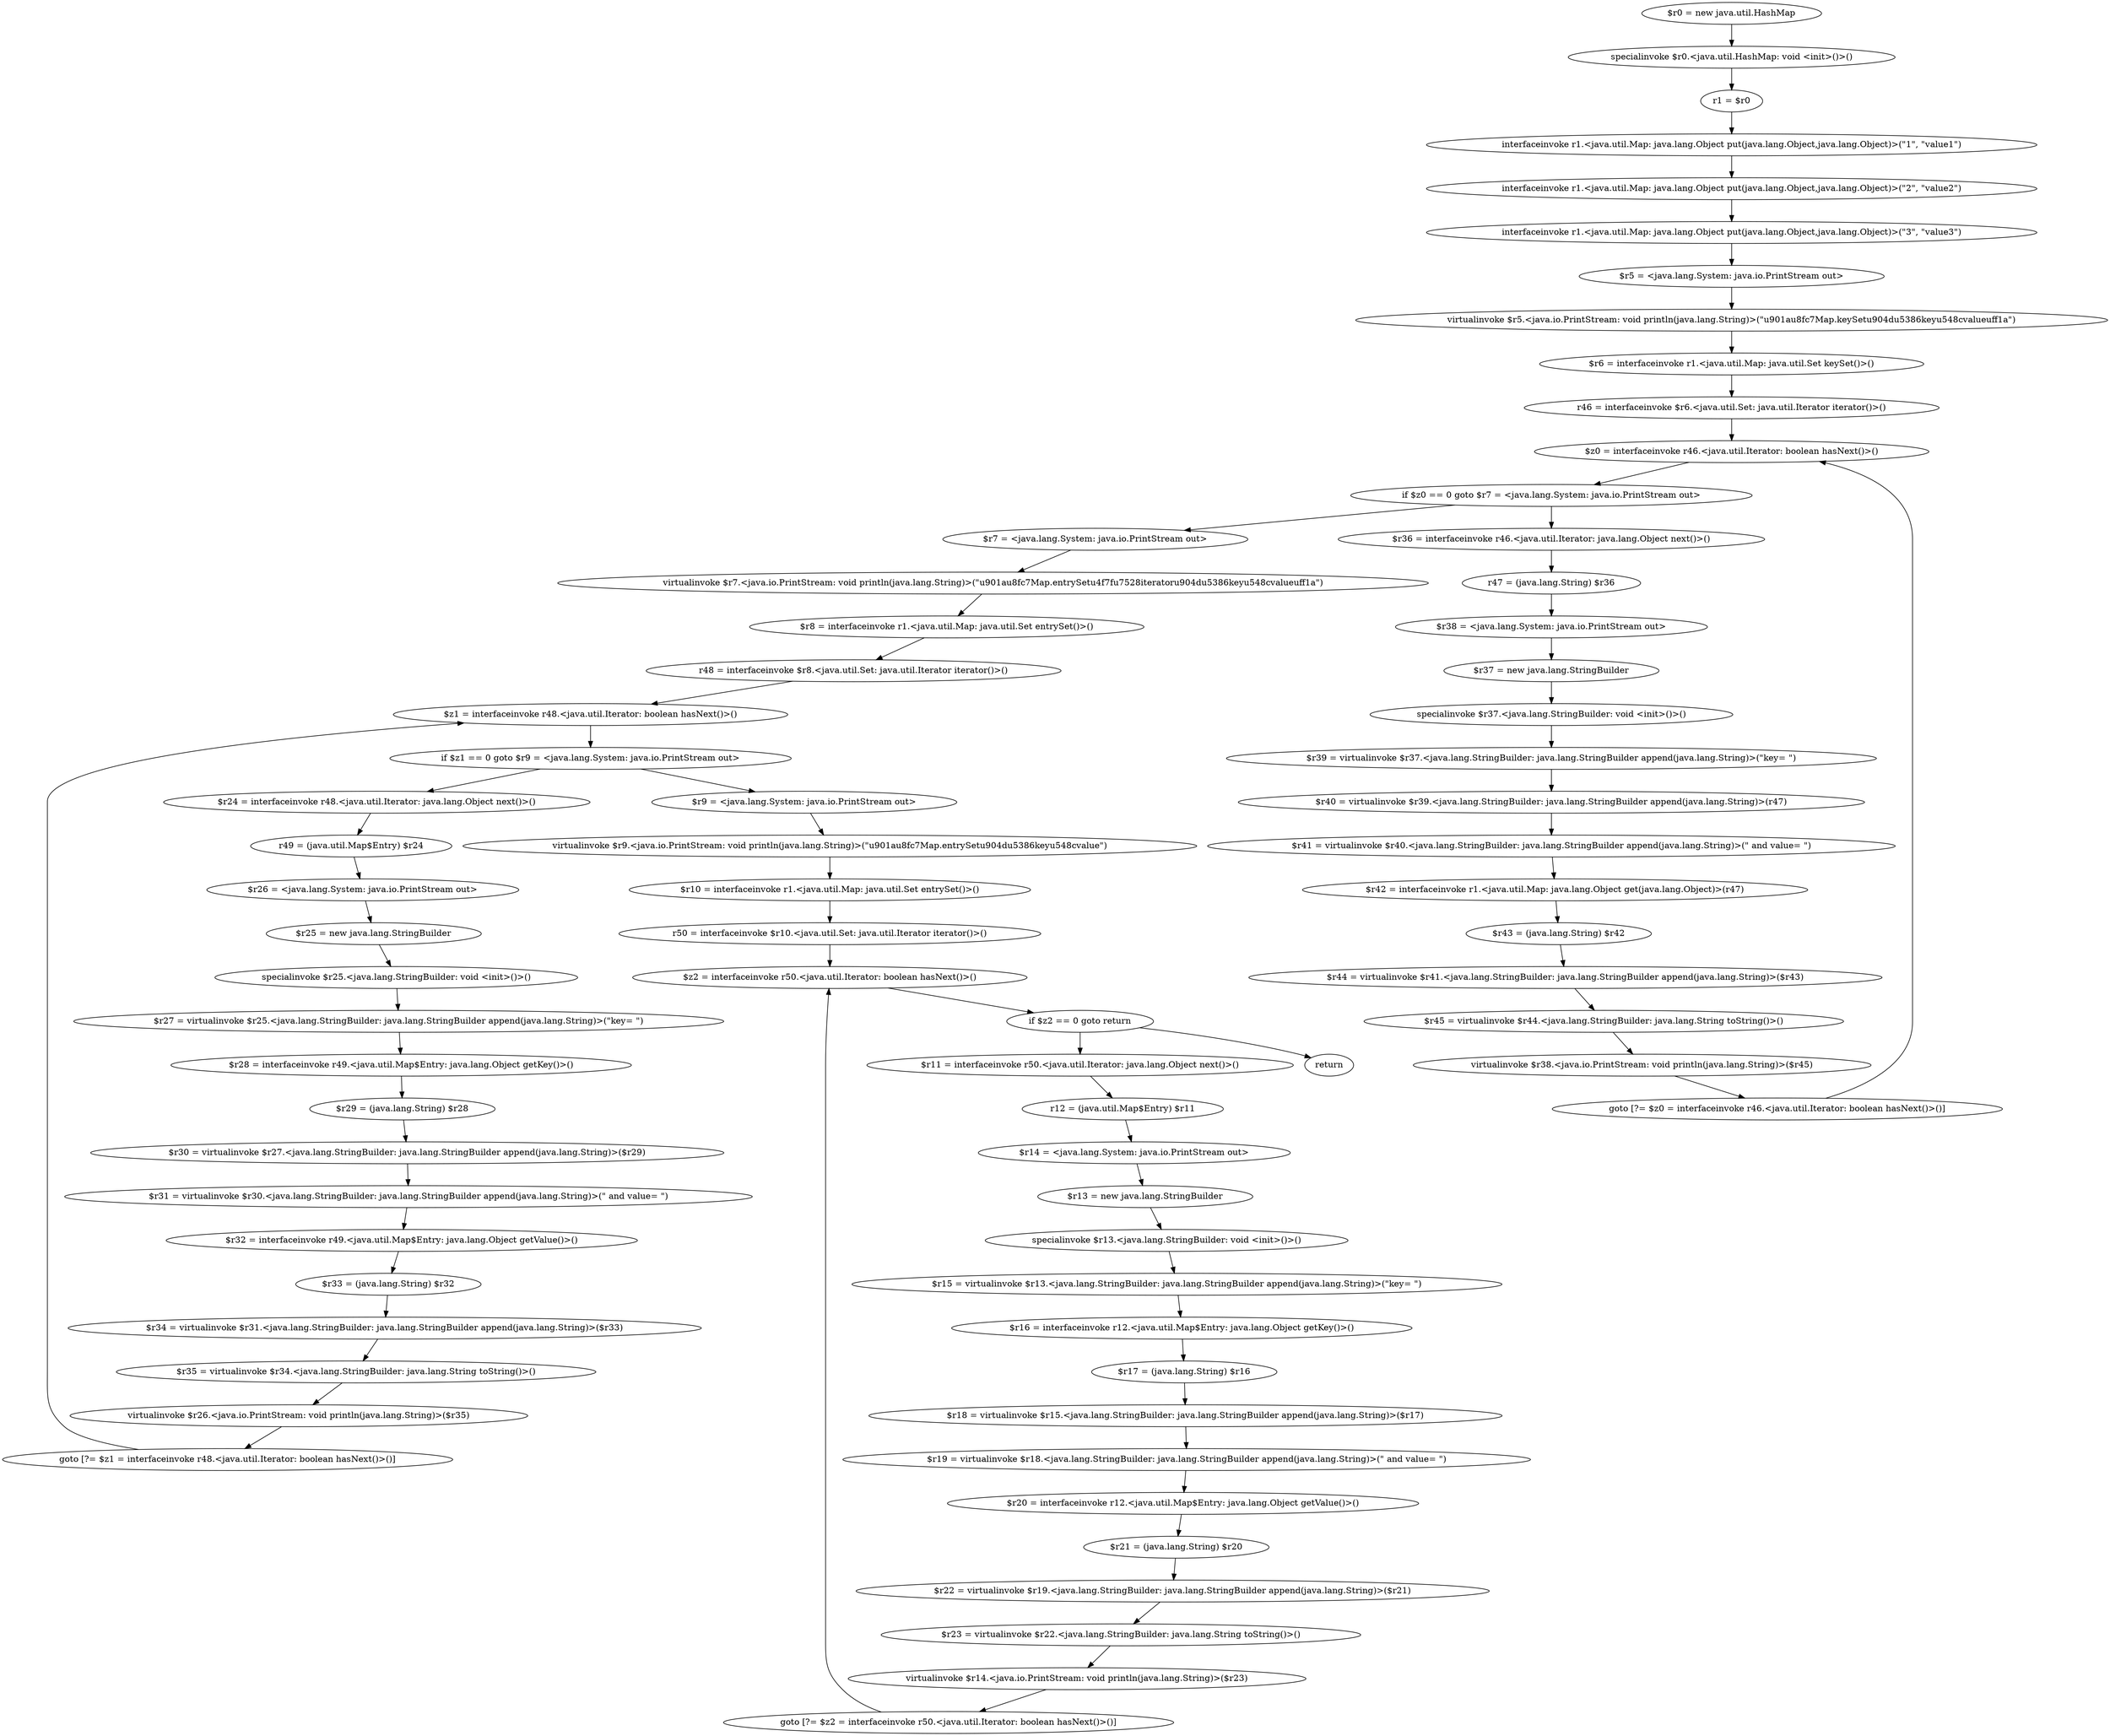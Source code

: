 digraph "unitGraph" {
    "$r0 = new java.util.HashMap"
    "specialinvoke $r0.<java.util.HashMap: void <init>()>()"
    "r1 = $r0"
    "interfaceinvoke r1.<java.util.Map: java.lang.Object put(java.lang.Object,java.lang.Object)>(\"1\", \"value1\")"
    "interfaceinvoke r1.<java.util.Map: java.lang.Object put(java.lang.Object,java.lang.Object)>(\"2\", \"value2\")"
    "interfaceinvoke r1.<java.util.Map: java.lang.Object put(java.lang.Object,java.lang.Object)>(\"3\", \"value3\")"
    "$r5 = <java.lang.System: java.io.PrintStream out>"
    "virtualinvoke $r5.<java.io.PrintStream: void println(java.lang.String)>(\"\u901a\u8fc7Map.keySet\u904d\u5386key\u548cvalue\uff1a\")"
    "$r6 = interfaceinvoke r1.<java.util.Map: java.util.Set keySet()>()"
    "r46 = interfaceinvoke $r6.<java.util.Set: java.util.Iterator iterator()>()"
    "$z0 = interfaceinvoke r46.<java.util.Iterator: boolean hasNext()>()"
    "if $z0 == 0 goto $r7 = <java.lang.System: java.io.PrintStream out>"
    "$r36 = interfaceinvoke r46.<java.util.Iterator: java.lang.Object next()>()"
    "r47 = (java.lang.String) $r36"
    "$r38 = <java.lang.System: java.io.PrintStream out>"
    "$r37 = new java.lang.StringBuilder"
    "specialinvoke $r37.<java.lang.StringBuilder: void <init>()>()"
    "$r39 = virtualinvoke $r37.<java.lang.StringBuilder: java.lang.StringBuilder append(java.lang.String)>(\"key= \")"
    "$r40 = virtualinvoke $r39.<java.lang.StringBuilder: java.lang.StringBuilder append(java.lang.String)>(r47)"
    "$r41 = virtualinvoke $r40.<java.lang.StringBuilder: java.lang.StringBuilder append(java.lang.String)>(\" and value= \")"
    "$r42 = interfaceinvoke r1.<java.util.Map: java.lang.Object get(java.lang.Object)>(r47)"
    "$r43 = (java.lang.String) $r42"
    "$r44 = virtualinvoke $r41.<java.lang.StringBuilder: java.lang.StringBuilder append(java.lang.String)>($r43)"
    "$r45 = virtualinvoke $r44.<java.lang.StringBuilder: java.lang.String toString()>()"
    "virtualinvoke $r38.<java.io.PrintStream: void println(java.lang.String)>($r45)"
    "goto [?= $z0 = interfaceinvoke r46.<java.util.Iterator: boolean hasNext()>()]"
    "$r7 = <java.lang.System: java.io.PrintStream out>"
    "virtualinvoke $r7.<java.io.PrintStream: void println(java.lang.String)>(\"\u901a\u8fc7Map.entrySet\u4f7f\u7528iterator\u904d\u5386key\u548cvalue\uff1a\")"
    "$r8 = interfaceinvoke r1.<java.util.Map: java.util.Set entrySet()>()"
    "r48 = interfaceinvoke $r8.<java.util.Set: java.util.Iterator iterator()>()"
    "$z1 = interfaceinvoke r48.<java.util.Iterator: boolean hasNext()>()"
    "if $z1 == 0 goto $r9 = <java.lang.System: java.io.PrintStream out>"
    "$r24 = interfaceinvoke r48.<java.util.Iterator: java.lang.Object next()>()"
    "r49 = (java.util.Map$Entry) $r24"
    "$r26 = <java.lang.System: java.io.PrintStream out>"
    "$r25 = new java.lang.StringBuilder"
    "specialinvoke $r25.<java.lang.StringBuilder: void <init>()>()"
    "$r27 = virtualinvoke $r25.<java.lang.StringBuilder: java.lang.StringBuilder append(java.lang.String)>(\"key= \")"
    "$r28 = interfaceinvoke r49.<java.util.Map$Entry: java.lang.Object getKey()>()"
    "$r29 = (java.lang.String) $r28"
    "$r30 = virtualinvoke $r27.<java.lang.StringBuilder: java.lang.StringBuilder append(java.lang.String)>($r29)"
    "$r31 = virtualinvoke $r30.<java.lang.StringBuilder: java.lang.StringBuilder append(java.lang.String)>(\" and value= \")"
    "$r32 = interfaceinvoke r49.<java.util.Map$Entry: java.lang.Object getValue()>()"
    "$r33 = (java.lang.String) $r32"
    "$r34 = virtualinvoke $r31.<java.lang.StringBuilder: java.lang.StringBuilder append(java.lang.String)>($r33)"
    "$r35 = virtualinvoke $r34.<java.lang.StringBuilder: java.lang.String toString()>()"
    "virtualinvoke $r26.<java.io.PrintStream: void println(java.lang.String)>($r35)"
    "goto [?= $z1 = interfaceinvoke r48.<java.util.Iterator: boolean hasNext()>()]"
    "$r9 = <java.lang.System: java.io.PrintStream out>"
    "virtualinvoke $r9.<java.io.PrintStream: void println(java.lang.String)>(\"\u901a\u8fc7Map.entrySet\u904d\u5386key\u548cvalue\")"
    "$r10 = interfaceinvoke r1.<java.util.Map: java.util.Set entrySet()>()"
    "r50 = interfaceinvoke $r10.<java.util.Set: java.util.Iterator iterator()>()"
    "$z2 = interfaceinvoke r50.<java.util.Iterator: boolean hasNext()>()"
    "if $z2 == 0 goto return"
    "$r11 = interfaceinvoke r50.<java.util.Iterator: java.lang.Object next()>()"
    "r12 = (java.util.Map$Entry) $r11"
    "$r14 = <java.lang.System: java.io.PrintStream out>"
    "$r13 = new java.lang.StringBuilder"
    "specialinvoke $r13.<java.lang.StringBuilder: void <init>()>()"
    "$r15 = virtualinvoke $r13.<java.lang.StringBuilder: java.lang.StringBuilder append(java.lang.String)>(\"key= \")"
    "$r16 = interfaceinvoke r12.<java.util.Map$Entry: java.lang.Object getKey()>()"
    "$r17 = (java.lang.String) $r16"
    "$r18 = virtualinvoke $r15.<java.lang.StringBuilder: java.lang.StringBuilder append(java.lang.String)>($r17)"
    "$r19 = virtualinvoke $r18.<java.lang.StringBuilder: java.lang.StringBuilder append(java.lang.String)>(\" and value= \")"
    "$r20 = interfaceinvoke r12.<java.util.Map$Entry: java.lang.Object getValue()>()"
    "$r21 = (java.lang.String) $r20"
    "$r22 = virtualinvoke $r19.<java.lang.StringBuilder: java.lang.StringBuilder append(java.lang.String)>($r21)"
    "$r23 = virtualinvoke $r22.<java.lang.StringBuilder: java.lang.String toString()>()"
    "virtualinvoke $r14.<java.io.PrintStream: void println(java.lang.String)>($r23)"
    "goto [?= $z2 = interfaceinvoke r50.<java.util.Iterator: boolean hasNext()>()]"
    "return"
    "$r0 = new java.util.HashMap"->"specialinvoke $r0.<java.util.HashMap: void <init>()>()";
    "specialinvoke $r0.<java.util.HashMap: void <init>()>()"->"r1 = $r0";
    "r1 = $r0"->"interfaceinvoke r1.<java.util.Map: java.lang.Object put(java.lang.Object,java.lang.Object)>(\"1\", \"value1\")";
    "interfaceinvoke r1.<java.util.Map: java.lang.Object put(java.lang.Object,java.lang.Object)>(\"1\", \"value1\")"->"interfaceinvoke r1.<java.util.Map: java.lang.Object put(java.lang.Object,java.lang.Object)>(\"2\", \"value2\")";
    "interfaceinvoke r1.<java.util.Map: java.lang.Object put(java.lang.Object,java.lang.Object)>(\"2\", \"value2\")"->"interfaceinvoke r1.<java.util.Map: java.lang.Object put(java.lang.Object,java.lang.Object)>(\"3\", \"value3\")";
    "interfaceinvoke r1.<java.util.Map: java.lang.Object put(java.lang.Object,java.lang.Object)>(\"3\", \"value3\")"->"$r5 = <java.lang.System: java.io.PrintStream out>";
    "$r5 = <java.lang.System: java.io.PrintStream out>"->"virtualinvoke $r5.<java.io.PrintStream: void println(java.lang.String)>(\"\u901a\u8fc7Map.keySet\u904d\u5386key\u548cvalue\uff1a\")";
    "virtualinvoke $r5.<java.io.PrintStream: void println(java.lang.String)>(\"\u901a\u8fc7Map.keySet\u904d\u5386key\u548cvalue\uff1a\")"->"$r6 = interfaceinvoke r1.<java.util.Map: java.util.Set keySet()>()";
    "$r6 = interfaceinvoke r1.<java.util.Map: java.util.Set keySet()>()"->"r46 = interfaceinvoke $r6.<java.util.Set: java.util.Iterator iterator()>()";
    "r46 = interfaceinvoke $r6.<java.util.Set: java.util.Iterator iterator()>()"->"$z0 = interfaceinvoke r46.<java.util.Iterator: boolean hasNext()>()";
    "$z0 = interfaceinvoke r46.<java.util.Iterator: boolean hasNext()>()"->"if $z0 == 0 goto $r7 = <java.lang.System: java.io.PrintStream out>";
    "if $z0 == 0 goto $r7 = <java.lang.System: java.io.PrintStream out>"->"$r36 = interfaceinvoke r46.<java.util.Iterator: java.lang.Object next()>()";
    "if $z0 == 0 goto $r7 = <java.lang.System: java.io.PrintStream out>"->"$r7 = <java.lang.System: java.io.PrintStream out>";
    "$r36 = interfaceinvoke r46.<java.util.Iterator: java.lang.Object next()>()"->"r47 = (java.lang.String) $r36";
    "r47 = (java.lang.String) $r36"->"$r38 = <java.lang.System: java.io.PrintStream out>";
    "$r38 = <java.lang.System: java.io.PrintStream out>"->"$r37 = new java.lang.StringBuilder";
    "$r37 = new java.lang.StringBuilder"->"specialinvoke $r37.<java.lang.StringBuilder: void <init>()>()";
    "specialinvoke $r37.<java.lang.StringBuilder: void <init>()>()"->"$r39 = virtualinvoke $r37.<java.lang.StringBuilder: java.lang.StringBuilder append(java.lang.String)>(\"key= \")";
    "$r39 = virtualinvoke $r37.<java.lang.StringBuilder: java.lang.StringBuilder append(java.lang.String)>(\"key= \")"->"$r40 = virtualinvoke $r39.<java.lang.StringBuilder: java.lang.StringBuilder append(java.lang.String)>(r47)";
    "$r40 = virtualinvoke $r39.<java.lang.StringBuilder: java.lang.StringBuilder append(java.lang.String)>(r47)"->"$r41 = virtualinvoke $r40.<java.lang.StringBuilder: java.lang.StringBuilder append(java.lang.String)>(\" and value= \")";
    "$r41 = virtualinvoke $r40.<java.lang.StringBuilder: java.lang.StringBuilder append(java.lang.String)>(\" and value= \")"->"$r42 = interfaceinvoke r1.<java.util.Map: java.lang.Object get(java.lang.Object)>(r47)";
    "$r42 = interfaceinvoke r1.<java.util.Map: java.lang.Object get(java.lang.Object)>(r47)"->"$r43 = (java.lang.String) $r42";
    "$r43 = (java.lang.String) $r42"->"$r44 = virtualinvoke $r41.<java.lang.StringBuilder: java.lang.StringBuilder append(java.lang.String)>($r43)";
    "$r44 = virtualinvoke $r41.<java.lang.StringBuilder: java.lang.StringBuilder append(java.lang.String)>($r43)"->"$r45 = virtualinvoke $r44.<java.lang.StringBuilder: java.lang.String toString()>()";
    "$r45 = virtualinvoke $r44.<java.lang.StringBuilder: java.lang.String toString()>()"->"virtualinvoke $r38.<java.io.PrintStream: void println(java.lang.String)>($r45)";
    "virtualinvoke $r38.<java.io.PrintStream: void println(java.lang.String)>($r45)"->"goto [?= $z0 = interfaceinvoke r46.<java.util.Iterator: boolean hasNext()>()]";
    "goto [?= $z0 = interfaceinvoke r46.<java.util.Iterator: boolean hasNext()>()]"->"$z0 = interfaceinvoke r46.<java.util.Iterator: boolean hasNext()>()";
    "$r7 = <java.lang.System: java.io.PrintStream out>"->"virtualinvoke $r7.<java.io.PrintStream: void println(java.lang.String)>(\"\u901a\u8fc7Map.entrySet\u4f7f\u7528iterator\u904d\u5386key\u548cvalue\uff1a\")";
    "virtualinvoke $r7.<java.io.PrintStream: void println(java.lang.String)>(\"\u901a\u8fc7Map.entrySet\u4f7f\u7528iterator\u904d\u5386key\u548cvalue\uff1a\")"->"$r8 = interfaceinvoke r1.<java.util.Map: java.util.Set entrySet()>()";
    "$r8 = interfaceinvoke r1.<java.util.Map: java.util.Set entrySet()>()"->"r48 = interfaceinvoke $r8.<java.util.Set: java.util.Iterator iterator()>()";
    "r48 = interfaceinvoke $r8.<java.util.Set: java.util.Iterator iterator()>()"->"$z1 = interfaceinvoke r48.<java.util.Iterator: boolean hasNext()>()";
    "$z1 = interfaceinvoke r48.<java.util.Iterator: boolean hasNext()>()"->"if $z1 == 0 goto $r9 = <java.lang.System: java.io.PrintStream out>";
    "if $z1 == 0 goto $r9 = <java.lang.System: java.io.PrintStream out>"->"$r24 = interfaceinvoke r48.<java.util.Iterator: java.lang.Object next()>()";
    "if $z1 == 0 goto $r9 = <java.lang.System: java.io.PrintStream out>"->"$r9 = <java.lang.System: java.io.PrintStream out>";
    "$r24 = interfaceinvoke r48.<java.util.Iterator: java.lang.Object next()>()"->"r49 = (java.util.Map$Entry) $r24";
    "r49 = (java.util.Map$Entry) $r24"->"$r26 = <java.lang.System: java.io.PrintStream out>";
    "$r26 = <java.lang.System: java.io.PrintStream out>"->"$r25 = new java.lang.StringBuilder";
    "$r25 = new java.lang.StringBuilder"->"specialinvoke $r25.<java.lang.StringBuilder: void <init>()>()";
    "specialinvoke $r25.<java.lang.StringBuilder: void <init>()>()"->"$r27 = virtualinvoke $r25.<java.lang.StringBuilder: java.lang.StringBuilder append(java.lang.String)>(\"key= \")";
    "$r27 = virtualinvoke $r25.<java.lang.StringBuilder: java.lang.StringBuilder append(java.lang.String)>(\"key= \")"->"$r28 = interfaceinvoke r49.<java.util.Map$Entry: java.lang.Object getKey()>()";
    "$r28 = interfaceinvoke r49.<java.util.Map$Entry: java.lang.Object getKey()>()"->"$r29 = (java.lang.String) $r28";
    "$r29 = (java.lang.String) $r28"->"$r30 = virtualinvoke $r27.<java.lang.StringBuilder: java.lang.StringBuilder append(java.lang.String)>($r29)";
    "$r30 = virtualinvoke $r27.<java.lang.StringBuilder: java.lang.StringBuilder append(java.lang.String)>($r29)"->"$r31 = virtualinvoke $r30.<java.lang.StringBuilder: java.lang.StringBuilder append(java.lang.String)>(\" and value= \")";
    "$r31 = virtualinvoke $r30.<java.lang.StringBuilder: java.lang.StringBuilder append(java.lang.String)>(\" and value= \")"->"$r32 = interfaceinvoke r49.<java.util.Map$Entry: java.lang.Object getValue()>()";
    "$r32 = interfaceinvoke r49.<java.util.Map$Entry: java.lang.Object getValue()>()"->"$r33 = (java.lang.String) $r32";
    "$r33 = (java.lang.String) $r32"->"$r34 = virtualinvoke $r31.<java.lang.StringBuilder: java.lang.StringBuilder append(java.lang.String)>($r33)";
    "$r34 = virtualinvoke $r31.<java.lang.StringBuilder: java.lang.StringBuilder append(java.lang.String)>($r33)"->"$r35 = virtualinvoke $r34.<java.lang.StringBuilder: java.lang.String toString()>()";
    "$r35 = virtualinvoke $r34.<java.lang.StringBuilder: java.lang.String toString()>()"->"virtualinvoke $r26.<java.io.PrintStream: void println(java.lang.String)>($r35)";
    "virtualinvoke $r26.<java.io.PrintStream: void println(java.lang.String)>($r35)"->"goto [?= $z1 = interfaceinvoke r48.<java.util.Iterator: boolean hasNext()>()]";
    "goto [?= $z1 = interfaceinvoke r48.<java.util.Iterator: boolean hasNext()>()]"->"$z1 = interfaceinvoke r48.<java.util.Iterator: boolean hasNext()>()";
    "$r9 = <java.lang.System: java.io.PrintStream out>"->"virtualinvoke $r9.<java.io.PrintStream: void println(java.lang.String)>(\"\u901a\u8fc7Map.entrySet\u904d\u5386key\u548cvalue\")";
    "virtualinvoke $r9.<java.io.PrintStream: void println(java.lang.String)>(\"\u901a\u8fc7Map.entrySet\u904d\u5386key\u548cvalue\")"->"$r10 = interfaceinvoke r1.<java.util.Map: java.util.Set entrySet()>()";
    "$r10 = interfaceinvoke r1.<java.util.Map: java.util.Set entrySet()>()"->"r50 = interfaceinvoke $r10.<java.util.Set: java.util.Iterator iterator()>()";
    "r50 = interfaceinvoke $r10.<java.util.Set: java.util.Iterator iterator()>()"->"$z2 = interfaceinvoke r50.<java.util.Iterator: boolean hasNext()>()";
    "$z2 = interfaceinvoke r50.<java.util.Iterator: boolean hasNext()>()"->"if $z2 == 0 goto return";
    "if $z2 == 0 goto return"->"$r11 = interfaceinvoke r50.<java.util.Iterator: java.lang.Object next()>()";
    "if $z2 == 0 goto return"->"return";
    "$r11 = interfaceinvoke r50.<java.util.Iterator: java.lang.Object next()>()"->"r12 = (java.util.Map$Entry) $r11";
    "r12 = (java.util.Map$Entry) $r11"->"$r14 = <java.lang.System: java.io.PrintStream out>";
    "$r14 = <java.lang.System: java.io.PrintStream out>"->"$r13 = new java.lang.StringBuilder";
    "$r13 = new java.lang.StringBuilder"->"specialinvoke $r13.<java.lang.StringBuilder: void <init>()>()";
    "specialinvoke $r13.<java.lang.StringBuilder: void <init>()>()"->"$r15 = virtualinvoke $r13.<java.lang.StringBuilder: java.lang.StringBuilder append(java.lang.String)>(\"key= \")";
    "$r15 = virtualinvoke $r13.<java.lang.StringBuilder: java.lang.StringBuilder append(java.lang.String)>(\"key= \")"->"$r16 = interfaceinvoke r12.<java.util.Map$Entry: java.lang.Object getKey()>()";
    "$r16 = interfaceinvoke r12.<java.util.Map$Entry: java.lang.Object getKey()>()"->"$r17 = (java.lang.String) $r16";
    "$r17 = (java.lang.String) $r16"->"$r18 = virtualinvoke $r15.<java.lang.StringBuilder: java.lang.StringBuilder append(java.lang.String)>($r17)";
    "$r18 = virtualinvoke $r15.<java.lang.StringBuilder: java.lang.StringBuilder append(java.lang.String)>($r17)"->"$r19 = virtualinvoke $r18.<java.lang.StringBuilder: java.lang.StringBuilder append(java.lang.String)>(\" and value= \")";
    "$r19 = virtualinvoke $r18.<java.lang.StringBuilder: java.lang.StringBuilder append(java.lang.String)>(\" and value= \")"->"$r20 = interfaceinvoke r12.<java.util.Map$Entry: java.lang.Object getValue()>()";
    "$r20 = interfaceinvoke r12.<java.util.Map$Entry: java.lang.Object getValue()>()"->"$r21 = (java.lang.String) $r20";
    "$r21 = (java.lang.String) $r20"->"$r22 = virtualinvoke $r19.<java.lang.StringBuilder: java.lang.StringBuilder append(java.lang.String)>($r21)";
    "$r22 = virtualinvoke $r19.<java.lang.StringBuilder: java.lang.StringBuilder append(java.lang.String)>($r21)"->"$r23 = virtualinvoke $r22.<java.lang.StringBuilder: java.lang.String toString()>()";
    "$r23 = virtualinvoke $r22.<java.lang.StringBuilder: java.lang.String toString()>()"->"virtualinvoke $r14.<java.io.PrintStream: void println(java.lang.String)>($r23)";
    "virtualinvoke $r14.<java.io.PrintStream: void println(java.lang.String)>($r23)"->"goto [?= $z2 = interfaceinvoke r50.<java.util.Iterator: boolean hasNext()>()]";
    "goto [?= $z2 = interfaceinvoke r50.<java.util.Iterator: boolean hasNext()>()]"->"$z2 = interfaceinvoke r50.<java.util.Iterator: boolean hasNext()>()";
}
